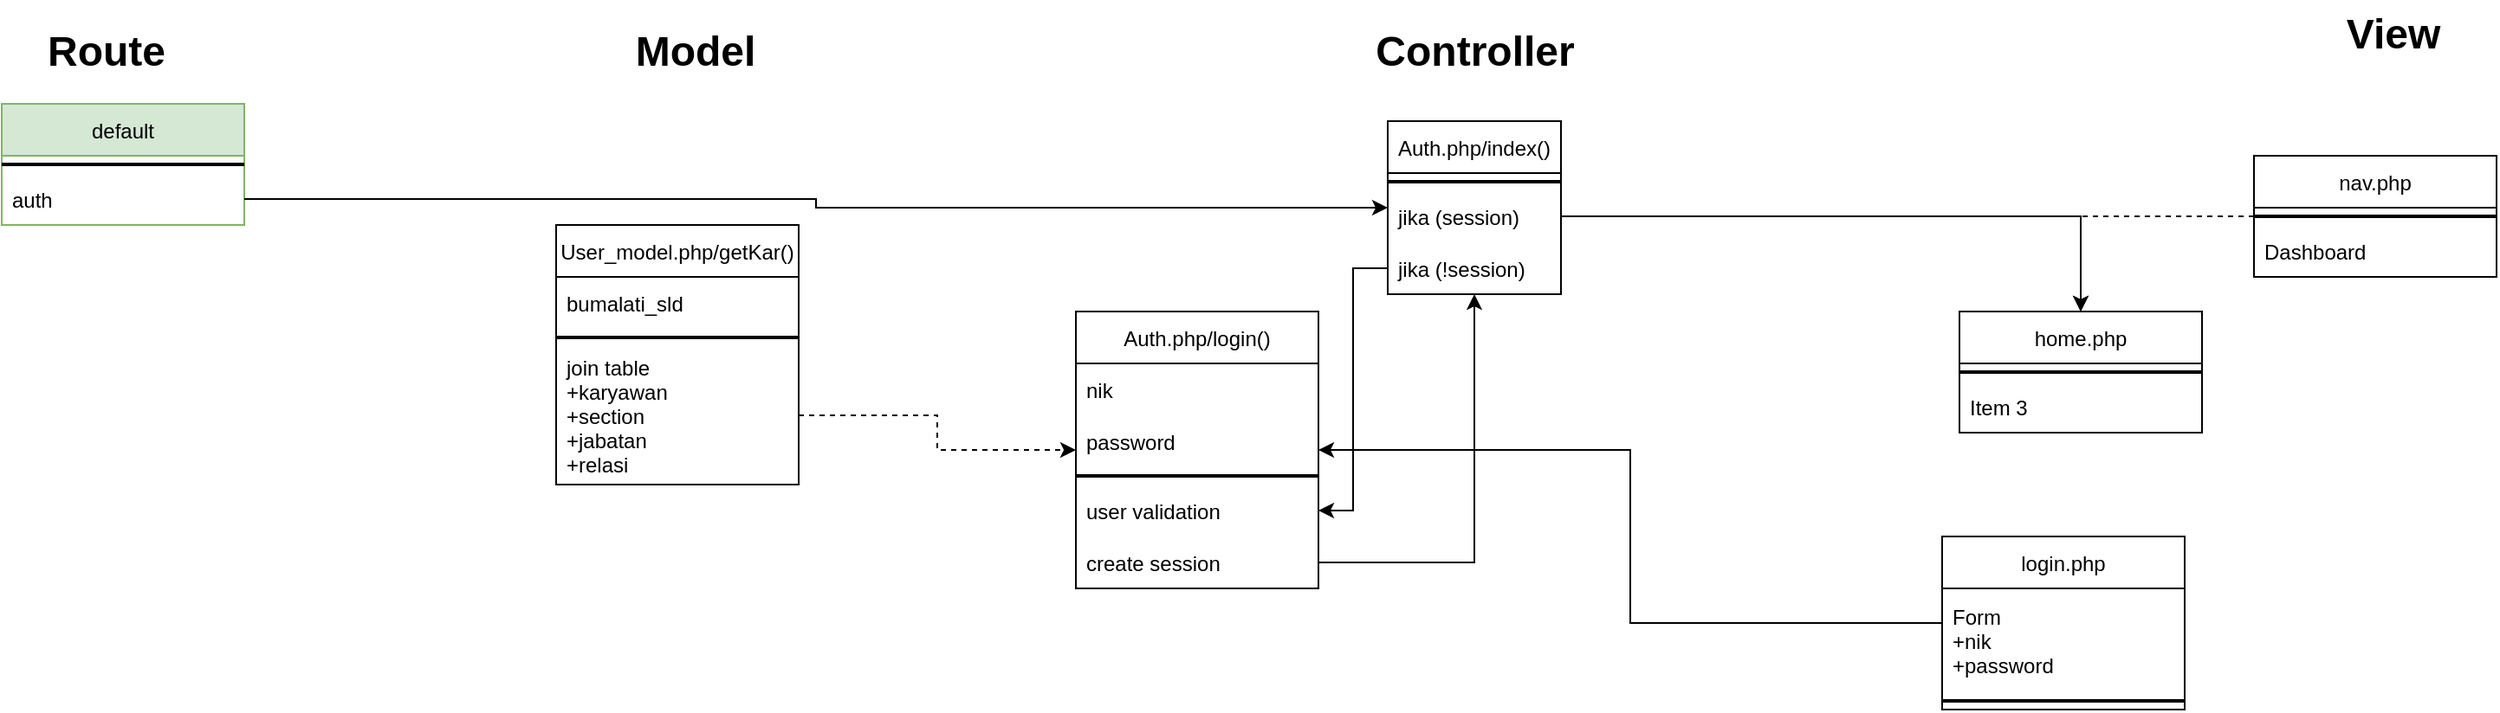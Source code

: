 <mxfile version="20.2.3" type="github">
  <diagram id="gvvTzR7uGT_bNPgD18M2" name="Page-1">
    <mxGraphModel dx="3246" dy="722" grid="1" gridSize="10" guides="1" tooltips="1" connect="1" arrows="1" fold="1" page="1" pageScale="1" pageWidth="850" pageHeight="1100" math="0" shadow="0">
      <root>
        <mxCell id="0" />
        <mxCell id="1" parent="0" />
        <mxCell id="DbeRRAhSJZjK44iz7FhN-1" value="Auth.php/login()" style="swimlane;fontStyle=0;childLayout=stackLayout;horizontal=1;startSize=30;horizontalStack=0;resizeParent=1;resizeParentMax=0;resizeLast=0;collapsible=1;marginBottom=0;" vertex="1" parent="1">
          <mxGeometry x="-230" y="190" width="140" height="160" as="geometry" />
        </mxCell>
        <mxCell id="DbeRRAhSJZjK44iz7FhN-9" value="nik" style="text;strokeColor=none;fillColor=none;align=left;verticalAlign=middle;spacingLeft=4;spacingRight=4;overflow=hidden;points=[[0,0.5],[1,0.5]];portConstraint=eastwest;rotatable=0;" vertex="1" parent="DbeRRAhSJZjK44iz7FhN-1">
          <mxGeometry y="30" width="140" height="30" as="geometry" />
        </mxCell>
        <mxCell id="DbeRRAhSJZjK44iz7FhN-25" value="password" style="text;strokeColor=none;fillColor=none;align=left;verticalAlign=middle;spacingLeft=4;spacingRight=4;overflow=hidden;points=[[0,0.5],[1,0.5]];portConstraint=eastwest;rotatable=0;" vertex="1" parent="DbeRRAhSJZjK44iz7FhN-1">
          <mxGeometry y="60" width="140" height="30" as="geometry" />
        </mxCell>
        <mxCell id="DbeRRAhSJZjK44iz7FhN-23" value="" style="line;strokeWidth=2;html=1;" vertex="1" parent="DbeRRAhSJZjK44iz7FhN-1">
          <mxGeometry y="90" width="140" height="10" as="geometry" />
        </mxCell>
        <mxCell id="DbeRRAhSJZjK44iz7FhN-22" value="user validation" style="text;strokeColor=none;fillColor=none;align=left;verticalAlign=middle;spacingLeft=4;spacingRight=4;overflow=hidden;points=[[0,0.5],[1,0.5]];portConstraint=eastwest;rotatable=0;" vertex="1" parent="DbeRRAhSJZjK44iz7FhN-1">
          <mxGeometry y="100" width="140" height="30" as="geometry" />
        </mxCell>
        <mxCell id="DbeRRAhSJZjK44iz7FhN-21" value="create session" style="text;strokeColor=none;fillColor=none;align=left;verticalAlign=middle;spacingLeft=4;spacingRight=4;overflow=hidden;points=[[0,0.5],[1,0.5]];portConstraint=eastwest;rotatable=0;" vertex="1" parent="DbeRRAhSJZjK44iz7FhN-1">
          <mxGeometry y="130" width="140" height="30" as="geometry" />
        </mxCell>
        <mxCell id="DbeRRAhSJZjK44iz7FhN-8" value="Auth.php/index()" style="swimlane;fontStyle=0;childLayout=stackLayout;horizontal=1;startSize=30;horizontalStack=0;resizeParent=1;resizeParentMax=0;resizeLast=0;collapsible=1;marginBottom=0;" vertex="1" parent="1">
          <mxGeometry x="-50" y="80" width="100" height="100" as="geometry" />
        </mxCell>
        <mxCell id="DbeRRAhSJZjK44iz7FhN-10" value="" style="line;strokeWidth=2;html=1;" vertex="1" parent="DbeRRAhSJZjK44iz7FhN-8">
          <mxGeometry y="30" width="100" height="10" as="geometry" />
        </mxCell>
        <mxCell id="DbeRRAhSJZjK44iz7FhN-11" value="jika (session)" style="text;strokeColor=none;fillColor=none;align=left;verticalAlign=middle;spacingLeft=4;spacingRight=4;overflow=hidden;points=[[0,0.5],[1,0.5]];portConstraint=eastwest;rotatable=0;" vertex="1" parent="DbeRRAhSJZjK44iz7FhN-8">
          <mxGeometry y="40" width="100" height="30" as="geometry" />
        </mxCell>
        <mxCell id="DbeRRAhSJZjK44iz7FhN-12" value="jika (!session)" style="text;strokeColor=none;fillColor=none;align=left;verticalAlign=middle;spacingLeft=4;spacingRight=4;overflow=hidden;points=[[0,0.5],[1,0.5]];portConstraint=eastwest;rotatable=0;" vertex="1" parent="DbeRRAhSJZjK44iz7FhN-8">
          <mxGeometry y="70" width="100" height="30" as="geometry" />
        </mxCell>
        <mxCell id="DbeRRAhSJZjK44iz7FhN-13" value="home.php" style="swimlane;fontStyle=0;childLayout=stackLayout;horizontal=1;startSize=30;horizontalStack=0;resizeParent=1;resizeParentMax=0;resizeLast=0;collapsible=1;marginBottom=0;" vertex="1" parent="1">
          <mxGeometry x="280" y="190" width="140" height="70" as="geometry" />
        </mxCell>
        <mxCell id="DbeRRAhSJZjK44iz7FhN-15" value="" style="line;strokeWidth=2;html=1;" vertex="1" parent="DbeRRAhSJZjK44iz7FhN-13">
          <mxGeometry y="30" width="140" height="10" as="geometry" />
        </mxCell>
        <mxCell id="DbeRRAhSJZjK44iz7FhN-17" value="Item 3" style="text;strokeColor=none;fillColor=none;align=left;verticalAlign=middle;spacingLeft=4;spacingRight=4;overflow=hidden;points=[[0,0.5],[1,0.5]];portConstraint=eastwest;rotatable=0;" vertex="1" parent="DbeRRAhSJZjK44iz7FhN-13">
          <mxGeometry y="40" width="140" height="30" as="geometry" />
        </mxCell>
        <mxCell id="DbeRRAhSJZjK44iz7FhN-18" style="edgeStyle=orthogonalEdgeStyle;rounded=0;orthogonalLoop=1;jettySize=auto;html=1;" edge="1" parent="1" source="DbeRRAhSJZjK44iz7FhN-11" target="DbeRRAhSJZjK44iz7FhN-13">
          <mxGeometry relative="1" as="geometry" />
        </mxCell>
        <mxCell id="DbeRRAhSJZjK44iz7FhN-19" style="edgeStyle=orthogonalEdgeStyle;rounded=0;orthogonalLoop=1;jettySize=auto;html=1;" edge="1" parent="1" source="DbeRRAhSJZjK44iz7FhN-12" target="DbeRRAhSJZjK44iz7FhN-22">
          <mxGeometry relative="1" as="geometry" />
        </mxCell>
        <mxCell id="DbeRRAhSJZjK44iz7FhN-20" value="Controller" style="text;strokeColor=none;fillColor=none;html=1;fontSize=24;fontStyle=1;verticalAlign=middle;align=center;" vertex="1" parent="1">
          <mxGeometry x="-50" y="20" width="100" height="40" as="geometry" />
        </mxCell>
        <mxCell id="DbeRRAhSJZjK44iz7FhN-26" value="User_model.php/getKar()" style="swimlane;fontStyle=0;childLayout=stackLayout;horizontal=1;startSize=30;horizontalStack=0;resizeParent=1;resizeParentMax=0;resizeLast=0;collapsible=1;marginBottom=0;" vertex="1" parent="1">
          <mxGeometry x="-530" y="140" width="140" height="150" as="geometry" />
        </mxCell>
        <mxCell id="DbeRRAhSJZjK44iz7FhN-27" value="bumalati_sld" style="text;strokeColor=none;fillColor=none;align=left;verticalAlign=middle;spacingLeft=4;spacingRight=4;overflow=hidden;points=[[0,0.5],[1,0.5]];portConstraint=eastwest;rotatable=0;" vertex="1" parent="DbeRRAhSJZjK44iz7FhN-26">
          <mxGeometry y="30" width="140" height="30" as="geometry" />
        </mxCell>
        <mxCell id="DbeRRAhSJZjK44iz7FhN-29" value="" style="line;strokeWidth=2;html=1;" vertex="1" parent="DbeRRAhSJZjK44iz7FhN-26">
          <mxGeometry y="60" width="140" height="10" as="geometry" />
        </mxCell>
        <mxCell id="DbeRRAhSJZjK44iz7FhN-30" value="join table&#xa;+karyawan&#xa;+section&#xa;+jabatan&#xa;+relasi" style="text;strokeColor=none;fillColor=none;align=left;verticalAlign=middle;spacingLeft=4;spacingRight=4;overflow=hidden;points=[[0,0.5],[1,0.5]];portConstraint=eastwest;rotatable=0;" vertex="1" parent="DbeRRAhSJZjK44iz7FhN-26">
          <mxGeometry y="70" width="140" height="80" as="geometry" />
        </mxCell>
        <mxCell id="DbeRRAhSJZjK44iz7FhN-32" value="Model" style="text;strokeColor=none;fillColor=none;html=1;fontSize=24;fontStyle=1;verticalAlign=middle;align=center;" vertex="1" parent="1">
          <mxGeometry x="-500" y="20" width="100" height="40" as="geometry" />
        </mxCell>
        <mxCell id="DbeRRAhSJZjK44iz7FhN-35" style="edgeStyle=orthogonalEdgeStyle;rounded=0;orthogonalLoop=1;jettySize=auto;html=1;" edge="1" parent="1" source="DbeRRAhSJZjK44iz7FhN-21" target="DbeRRAhSJZjK44iz7FhN-8">
          <mxGeometry relative="1" as="geometry" />
        </mxCell>
        <mxCell id="DbeRRAhSJZjK44iz7FhN-36" style="edgeStyle=orthogonalEdgeStyle;rounded=0;orthogonalLoop=1;jettySize=auto;html=1;dashed=1;" edge="1" parent="1" source="DbeRRAhSJZjK44iz7FhN-30" target="DbeRRAhSJZjK44iz7FhN-1">
          <mxGeometry relative="1" as="geometry" />
        </mxCell>
        <mxCell id="DbeRRAhSJZjK44iz7FhN-37" value="Route" style="text;strokeColor=none;fillColor=none;html=1;fontSize=24;fontStyle=1;verticalAlign=middle;align=center;" vertex="1" parent="1">
          <mxGeometry x="-840" y="20" width="100" height="40" as="geometry" />
        </mxCell>
        <mxCell id="DbeRRAhSJZjK44iz7FhN-38" value="default" style="swimlane;fontStyle=0;childLayout=stackLayout;horizontal=1;startSize=30;horizontalStack=0;resizeParent=1;resizeParentMax=0;resizeLast=0;collapsible=1;marginBottom=0;fillColor=#d5e8d4;strokeColor=#82b366;" vertex="1" parent="1">
          <mxGeometry x="-850" y="70" width="140" height="70" as="geometry" />
        </mxCell>
        <mxCell id="DbeRRAhSJZjK44iz7FhN-40" value="" style="line;strokeWidth=2;html=1;" vertex="1" parent="DbeRRAhSJZjK44iz7FhN-38">
          <mxGeometry y="30" width="140" height="10" as="geometry" />
        </mxCell>
        <mxCell id="DbeRRAhSJZjK44iz7FhN-42" value="auth" style="text;strokeColor=none;fillColor=none;align=left;verticalAlign=middle;spacingLeft=4;spacingRight=4;overflow=hidden;points=[[0,0.5],[1,0.5]];portConstraint=eastwest;rotatable=0;" vertex="1" parent="DbeRRAhSJZjK44iz7FhN-38">
          <mxGeometry y="40" width="140" height="30" as="geometry" />
        </mxCell>
        <mxCell id="DbeRRAhSJZjK44iz7FhN-43" style="edgeStyle=orthogonalEdgeStyle;rounded=0;orthogonalLoop=1;jettySize=auto;html=1;" edge="1" parent="1" source="DbeRRAhSJZjK44iz7FhN-42" target="DbeRRAhSJZjK44iz7FhN-8">
          <mxGeometry relative="1" as="geometry" />
        </mxCell>
        <mxCell id="DbeRRAhSJZjK44iz7FhN-44" value="View" style="text;strokeColor=none;fillColor=none;html=1;fontSize=24;fontStyle=1;verticalAlign=middle;align=center;" vertex="1" parent="1">
          <mxGeometry x="480" y="10" width="100" height="40" as="geometry" />
        </mxCell>
        <mxCell id="DbeRRAhSJZjK44iz7FhN-51" style="edgeStyle=orthogonalEdgeStyle;rounded=0;orthogonalLoop=1;jettySize=auto;html=1;" edge="1" parent="1" source="DbeRRAhSJZjK44iz7FhN-45" target="DbeRRAhSJZjK44iz7FhN-1">
          <mxGeometry relative="1" as="geometry" />
        </mxCell>
        <mxCell id="DbeRRAhSJZjK44iz7FhN-45" value="login.php" style="swimlane;fontStyle=0;childLayout=stackLayout;horizontal=1;startSize=30;horizontalStack=0;resizeParent=1;resizeParentMax=0;resizeLast=0;collapsible=1;marginBottom=0;" vertex="1" parent="1">
          <mxGeometry x="270" y="320" width="140" height="100" as="geometry" />
        </mxCell>
        <mxCell id="DbeRRAhSJZjK44iz7FhN-50" value="Form&#xa;+nik&#xa;+password" style="text;strokeColor=none;fillColor=none;align=left;verticalAlign=middle;spacingLeft=4;spacingRight=4;overflow=hidden;points=[[0,0.5],[1,0.5]];portConstraint=eastwest;rotatable=0;" vertex="1" parent="DbeRRAhSJZjK44iz7FhN-45">
          <mxGeometry y="30" width="140" height="60" as="geometry" />
        </mxCell>
        <mxCell id="DbeRRAhSJZjK44iz7FhN-47" value="" style="line;strokeWidth=2;html=1;" vertex="1" parent="DbeRRAhSJZjK44iz7FhN-45">
          <mxGeometry y="90" width="140" height="10" as="geometry" />
        </mxCell>
        <mxCell id="DbeRRAhSJZjK44iz7FhN-57" style="edgeStyle=orthogonalEdgeStyle;rounded=0;orthogonalLoop=1;jettySize=auto;html=1;dashed=1;" edge="1" parent="1" source="DbeRRAhSJZjK44iz7FhN-52" target="DbeRRAhSJZjK44iz7FhN-13">
          <mxGeometry relative="1" as="geometry" />
        </mxCell>
        <mxCell id="DbeRRAhSJZjK44iz7FhN-52" value="nav.php" style="swimlane;fontStyle=0;childLayout=stackLayout;horizontal=1;startSize=30;horizontalStack=0;resizeParent=1;resizeParentMax=0;resizeLast=0;collapsible=1;marginBottom=0;" vertex="1" parent="1">
          <mxGeometry x="450" y="100" width="140" height="70" as="geometry" />
        </mxCell>
        <mxCell id="DbeRRAhSJZjK44iz7FhN-54" value="" style="line;strokeWidth=2;html=1;" vertex="1" parent="DbeRRAhSJZjK44iz7FhN-52">
          <mxGeometry y="30" width="140" height="10" as="geometry" />
        </mxCell>
        <mxCell id="DbeRRAhSJZjK44iz7FhN-14" value="Dashboard" style="text;strokeColor=none;fillColor=none;align=left;verticalAlign=middle;spacingLeft=4;spacingRight=4;overflow=hidden;points=[[0,0.5],[1,0.5]];portConstraint=eastwest;rotatable=0;" vertex="1" parent="DbeRRAhSJZjK44iz7FhN-52">
          <mxGeometry y="40" width="140" height="30" as="geometry" />
        </mxCell>
      </root>
    </mxGraphModel>
  </diagram>
</mxfile>
